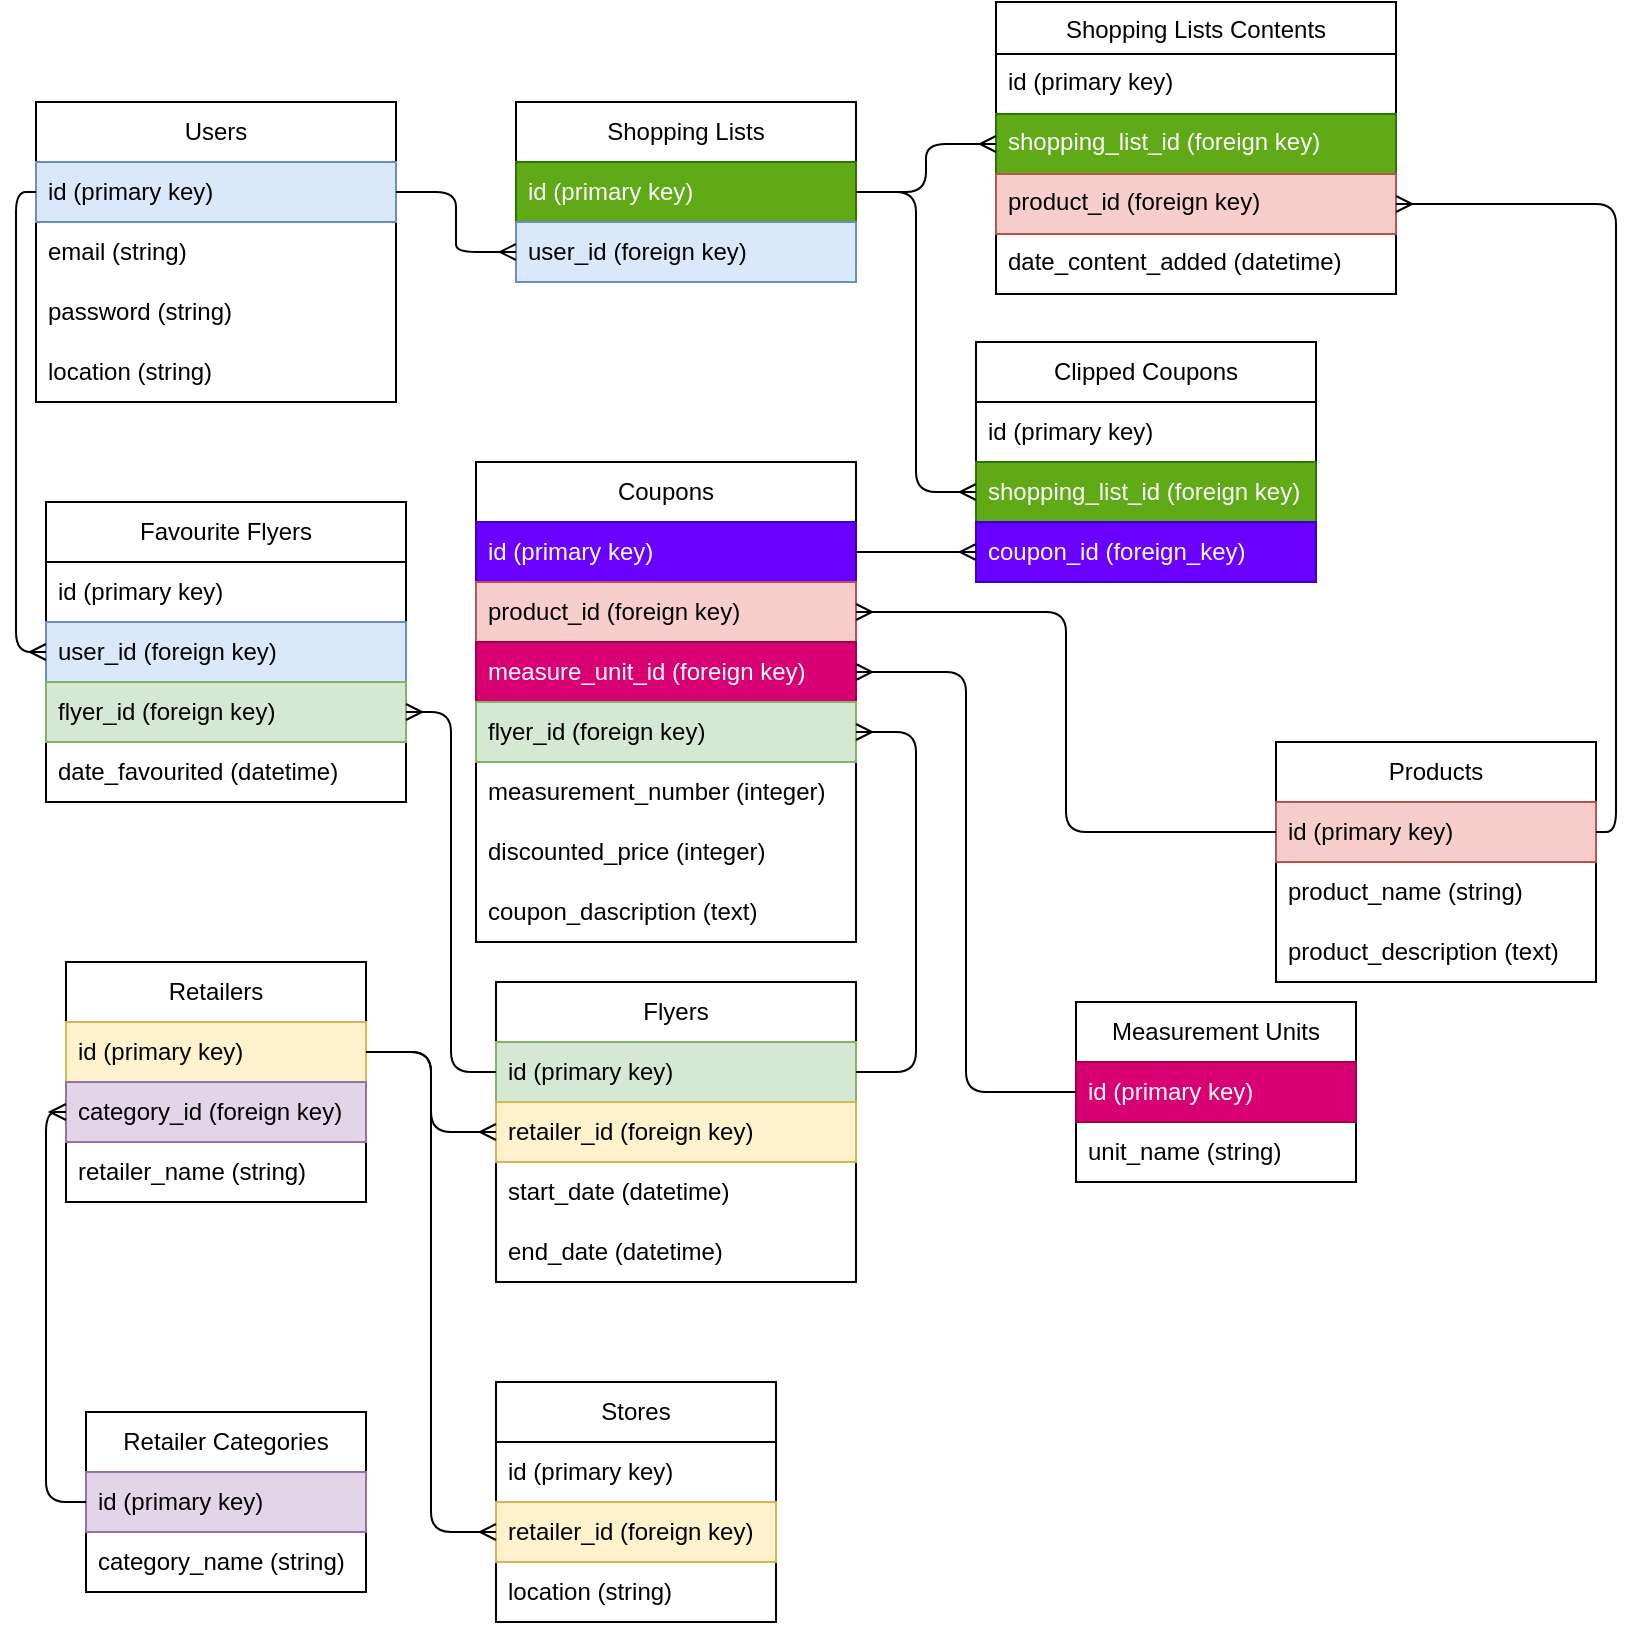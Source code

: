 <mxfile>
    <diagram id="q9Mi3_qwXIOw5pRcIQC4" name="Page-1">
        <mxGraphModel dx="839" dy="607" grid="1" gridSize="10" guides="1" tooltips="1" connect="1" arrows="1" fold="1" page="1" pageScale="1" pageWidth="850" pageHeight="1100" math="0" shadow="0">
            <root>
                <mxCell id="0"/>
                <mxCell id="1" parent="0"/>
                <mxCell id="2" value="Users" style="swimlane;fontStyle=0;childLayout=stackLayout;horizontal=1;startSize=30;horizontalStack=0;resizeParent=1;resizeParentMax=0;resizeLast=0;collapsible=1;marginBottom=0;whiteSpace=wrap;html=1;" parent="1" vertex="1">
                    <mxGeometry x="30" y="60" width="180" height="150" as="geometry"/>
                </mxCell>
                <mxCell id="3" value="id (primary key)" style="text;strokeColor=#6c8ebf;fillColor=#dae8fc;align=left;verticalAlign=middle;spacingLeft=4;spacingRight=4;overflow=hidden;points=[[0,0.5],[1,0.5]];portConstraint=eastwest;rotatable=0;whiteSpace=wrap;html=1;" parent="2" vertex="1">
                    <mxGeometry y="30" width="180" height="30" as="geometry"/>
                </mxCell>
                <mxCell id="4" value="email (string)" style="text;strokeColor=none;fillColor=none;align=left;verticalAlign=middle;spacingLeft=4;spacingRight=4;overflow=hidden;points=[[0,0.5],[1,0.5]];portConstraint=eastwest;rotatable=0;whiteSpace=wrap;html=1;" parent="2" vertex="1">
                    <mxGeometry y="60" width="180" height="30" as="geometry"/>
                </mxCell>
                <mxCell id="30" value="password (string)" style="text;strokeColor=none;fillColor=none;align=left;verticalAlign=middle;spacingLeft=4;spacingRight=4;overflow=hidden;points=[[0,0.5],[1,0.5]];portConstraint=eastwest;rotatable=0;whiteSpace=wrap;html=1;" parent="2" vertex="1">
                    <mxGeometry y="90" width="180" height="30" as="geometry"/>
                </mxCell>
                <mxCell id="31" value="location (string)" style="text;strokeColor=none;fillColor=none;align=left;verticalAlign=middle;spacingLeft=4;spacingRight=4;overflow=hidden;points=[[0,0.5],[1,0.5]];portConstraint=eastwest;rotatable=0;whiteSpace=wrap;html=1;" parent="2" vertex="1">
                    <mxGeometry y="120" width="180" height="30" as="geometry"/>
                </mxCell>
                <mxCell id="34" value="Shopping Lists" style="swimlane;fontStyle=0;childLayout=stackLayout;horizontal=1;startSize=30;horizontalStack=0;resizeParent=1;resizeParentMax=0;resizeLast=0;collapsible=1;marginBottom=0;whiteSpace=wrap;html=1;" parent="1" vertex="1">
                    <mxGeometry x="270" y="60" width="170" height="90" as="geometry"/>
                </mxCell>
                <mxCell id="35" value="id (primary key)" style="text;align=left;verticalAlign=middle;spacingLeft=4;spacingRight=4;overflow=hidden;points=[[0,0.5],[1,0.5]];portConstraint=eastwest;rotatable=0;whiteSpace=wrap;html=1;fillColor=#60a917;fontColor=#ffffff;strokeColor=#2D7600;" parent="34" vertex="1">
                    <mxGeometry y="30" width="170" height="30" as="geometry"/>
                </mxCell>
                <mxCell id="36" value="user_id (foreign key)" style="text;strokeColor=#6c8ebf;fillColor=#dae8fc;align=left;verticalAlign=middle;spacingLeft=4;spacingRight=4;overflow=hidden;points=[[0,0.5],[1,0.5]];portConstraint=eastwest;rotatable=0;whiteSpace=wrap;html=1;" parent="34" vertex="1">
                    <mxGeometry y="60" width="170" height="30" as="geometry"/>
                </mxCell>
                <mxCell id="45" value="" style="edgeStyle=entityRelationEdgeStyle;fontSize=12;html=1;endArrow=ERmany;entryX=0;entryY=0.5;entryDx=0;entryDy=0;exitX=1;exitY=0.5;exitDx=0;exitDy=0;" parent="1" source="3" target="36" edge="1">
                    <mxGeometry width="100" height="100" relative="1" as="geometry">
                        <mxPoint x="370" y="140" as="sourcePoint"/>
                        <mxPoint x="470" y="40" as="targetPoint"/>
                    </mxGeometry>
                </mxCell>
                <mxCell id="46" value="Retailers" style="swimlane;fontStyle=0;childLayout=stackLayout;horizontal=1;startSize=30;horizontalStack=0;resizeParent=1;resizeParentMax=0;resizeLast=0;collapsible=1;marginBottom=0;whiteSpace=wrap;html=1;" parent="1" vertex="1">
                    <mxGeometry x="45" y="490" width="150" height="120" as="geometry"/>
                </mxCell>
                <mxCell id="47" value="id (primary key)" style="text;strokeColor=#d6b656;fillColor=#fff2cc;align=left;verticalAlign=middle;spacingLeft=4;spacingRight=4;overflow=hidden;points=[[0,0.5],[1,0.5]];portConstraint=eastwest;rotatable=0;whiteSpace=wrap;html=1;" parent="46" vertex="1">
                    <mxGeometry y="30" width="150" height="30" as="geometry"/>
                </mxCell>
                <mxCell id="49" value="category_id (foreign key)" style="text;strokeColor=#9673a6;fillColor=#e1d5e7;align=left;verticalAlign=middle;spacingLeft=4;spacingRight=4;overflow=hidden;points=[[0,0.5],[1,0.5]];portConstraint=eastwest;rotatable=0;whiteSpace=wrap;html=1;" parent="46" vertex="1">
                    <mxGeometry y="60" width="150" height="30" as="geometry"/>
                </mxCell>
                <mxCell id="48" value="retailer_name (string)" style="text;strokeColor=none;fillColor=none;align=left;verticalAlign=middle;spacingLeft=4;spacingRight=4;overflow=hidden;points=[[0,0.5],[1,0.5]];portConstraint=eastwest;rotatable=0;whiteSpace=wrap;html=1;" parent="46" vertex="1">
                    <mxGeometry y="90" width="150" height="30" as="geometry"/>
                </mxCell>
                <mxCell id="52" value="Stores" style="swimlane;fontStyle=0;childLayout=stackLayout;horizontal=1;startSize=30;horizontalStack=0;resizeParent=1;resizeParentMax=0;resizeLast=0;collapsible=1;marginBottom=0;whiteSpace=wrap;html=1;" parent="1" vertex="1">
                    <mxGeometry x="260" y="700" width="140" height="120" as="geometry"/>
                </mxCell>
                <mxCell id="53" value="id (primary key)" style="text;align=left;verticalAlign=middle;spacingLeft=4;spacingRight=4;overflow=hidden;points=[[0,0.5],[1,0.5]];portConstraint=eastwest;rotatable=0;whiteSpace=wrap;html=1;" parent="52" vertex="1">
                    <mxGeometry y="30" width="140" height="30" as="geometry"/>
                </mxCell>
                <mxCell id="54" value="retailer_id (foreign key)" style="text;strokeColor=#d6b656;fillColor=#fff2cc;align=left;verticalAlign=middle;spacingLeft=4;spacingRight=4;overflow=hidden;points=[[0,0.5],[1,0.5]];portConstraint=eastwest;rotatable=0;whiteSpace=wrap;html=1;" parent="52" vertex="1">
                    <mxGeometry y="60" width="140" height="30" as="geometry"/>
                </mxCell>
                <mxCell id="55" value="location (string)" style="text;strokeColor=none;fillColor=none;align=left;verticalAlign=middle;spacingLeft=4;spacingRight=4;overflow=hidden;points=[[0,0.5],[1,0.5]];portConstraint=eastwest;rotatable=0;whiteSpace=wrap;html=1;" parent="52" vertex="1">
                    <mxGeometry y="90" width="140" height="30" as="geometry"/>
                </mxCell>
                <mxCell id="56" value="" style="edgeStyle=orthogonalEdgeStyle;fontSize=12;html=1;endArrow=ERmany;entryX=0;entryY=0.5;entryDx=0;entryDy=0;exitX=1;exitY=0.5;exitDx=0;exitDy=0;" parent="1" source="47" target="54" edge="1">
                    <mxGeometry width="100" height="100" relative="1" as="geometry">
                        <mxPoint x="370" y="450" as="sourcePoint"/>
                        <mxPoint x="470" y="350" as="targetPoint"/>
                    </mxGeometry>
                </mxCell>
                <mxCell id="57" value="Flyers" style="swimlane;fontStyle=0;childLayout=stackLayout;horizontal=1;startSize=30;horizontalStack=0;resizeParent=1;resizeParentMax=0;resizeLast=0;collapsible=1;marginBottom=0;whiteSpace=wrap;html=1;" parent="1" vertex="1">
                    <mxGeometry x="260" y="500" width="180" height="150" as="geometry"/>
                </mxCell>
                <mxCell id="58" value="id (primary key)" style="text;strokeColor=#82b366;fillColor=#d5e8d4;align=left;verticalAlign=middle;spacingLeft=4;spacingRight=4;overflow=hidden;points=[[0,0.5],[1,0.5]];portConstraint=eastwest;rotatable=0;whiteSpace=wrap;html=1;" parent="57" vertex="1">
                    <mxGeometry y="30" width="180" height="30" as="geometry"/>
                </mxCell>
                <mxCell id="59" value="retailer_id (foreign key)" style="text;strokeColor=#d6b656;fillColor=#fff2cc;align=left;verticalAlign=middle;spacingLeft=4;spacingRight=4;overflow=hidden;points=[[0,0.5],[1,0.5]];portConstraint=eastwest;rotatable=0;whiteSpace=wrap;html=1;" parent="57" vertex="1">
                    <mxGeometry y="60" width="180" height="30" as="geometry"/>
                </mxCell>
                <mxCell id="60" value="start_date (datetime)" style="text;strokeColor=none;fillColor=none;align=left;verticalAlign=middle;spacingLeft=4;spacingRight=4;overflow=hidden;points=[[0,0.5],[1,0.5]];portConstraint=eastwest;rotatable=0;whiteSpace=wrap;html=1;" parent="57" vertex="1">
                    <mxGeometry y="90" width="180" height="30" as="geometry"/>
                </mxCell>
                <mxCell id="80" value="end_date (datetime)" style="text;strokeColor=none;fillColor=none;align=left;verticalAlign=middle;spacingLeft=4;spacingRight=4;overflow=hidden;points=[[0,0.5],[1,0.5]];portConstraint=eastwest;rotatable=0;whiteSpace=wrap;html=1;" parent="57" vertex="1">
                    <mxGeometry y="120" width="180" height="30" as="geometry"/>
                </mxCell>
                <mxCell id="61" value="" style="edgeStyle=orthogonalEdgeStyle;fontSize=12;html=1;endArrow=ERmany;entryX=0;entryY=0.5;entryDx=0;entryDy=0;exitX=1;exitY=0.5;exitDx=0;exitDy=0;" parent="1" source="47" target="59" edge="1">
                    <mxGeometry width="100" height="100" relative="1" as="geometry">
                        <mxPoint x="370" y="440" as="sourcePoint"/>
                        <mxPoint x="470" y="340" as="targetPoint"/>
                    </mxGeometry>
                </mxCell>
                <mxCell id="75" value="Products" style="swimlane;fontStyle=0;childLayout=stackLayout;horizontal=1;startSize=30;horizontalStack=0;resizeParent=1;resizeParentMax=0;resizeLast=0;collapsible=1;marginBottom=0;whiteSpace=wrap;html=1;" parent="1" vertex="1">
                    <mxGeometry x="650" y="380" width="160" height="120" as="geometry"/>
                </mxCell>
                <mxCell id="76" value="id (primary key)" style="text;strokeColor=#b85450;fillColor=#f8cecc;align=left;verticalAlign=middle;spacingLeft=4;spacingRight=4;overflow=hidden;points=[[0,0.5],[1,0.5]];portConstraint=eastwest;rotatable=0;whiteSpace=wrap;html=1;" parent="75" vertex="1">
                    <mxGeometry y="30" width="160" height="30" as="geometry"/>
                </mxCell>
                <mxCell id="77" value="product_name (string)" style="text;strokeColor=none;fillColor=none;align=left;verticalAlign=middle;spacingLeft=4;spacingRight=4;overflow=hidden;points=[[0,0.5],[1,0.5]];portConstraint=eastwest;rotatable=0;whiteSpace=wrap;html=1;" parent="75" vertex="1">
                    <mxGeometry y="60" width="160" height="30" as="geometry"/>
                </mxCell>
                <mxCell id="79" value="product_description (text)" style="text;strokeColor=none;fillColor=none;align=left;verticalAlign=middle;spacingLeft=4;spacingRight=4;overflow=hidden;points=[[0,0.5],[1,0.5]];portConstraint=eastwest;rotatable=0;whiteSpace=wrap;html=1;" parent="75" vertex="1">
                    <mxGeometry y="90" width="160" height="30" as="geometry"/>
                </mxCell>
                <mxCell id="64" value="Coupons" style="swimlane;fontStyle=0;childLayout=stackLayout;horizontal=1;startSize=30;horizontalStack=0;resizeParent=1;resizeParentMax=0;resizeLast=0;collapsible=1;marginBottom=0;whiteSpace=wrap;html=1;" parent="1" vertex="1">
                    <mxGeometry x="250" y="240" width="190" height="240" as="geometry"/>
                </mxCell>
                <mxCell id="65" value="id (primary key)" style="text;strokeColor=#3700CC;fillColor=#6a00ff;align=left;verticalAlign=middle;spacingLeft=4;spacingRight=4;overflow=hidden;points=[[0,0.5],[1,0.5]];portConstraint=eastwest;rotatable=0;whiteSpace=wrap;html=1;fontColor=#ffffff;" parent="64" vertex="1">
                    <mxGeometry y="30" width="190" height="30" as="geometry"/>
                </mxCell>
                <mxCell id="74" value="product_id (foreign key)" style="text;strokeColor=#b85450;fillColor=#f8cecc;align=left;verticalAlign=middle;spacingLeft=4;spacingRight=4;overflow=hidden;points=[[0,0.5],[1,0.5]];portConstraint=eastwest;rotatable=0;whiteSpace=wrap;html=1;" parent="64" vertex="1">
                    <mxGeometry y="60" width="190" height="30" as="geometry"/>
                </mxCell>
                <mxCell id="109" value="measure_unit_id (foreign key)" style="text;strokeColor=#A50040;fillColor=#d80073;align=left;verticalAlign=middle;spacingLeft=4;spacingRight=4;overflow=hidden;points=[[0,0.5],[1,0.5]];portConstraint=eastwest;rotatable=0;whiteSpace=wrap;html=1;fontColor=#ffffff;" parent="64" vertex="1">
                    <mxGeometry y="90" width="190" height="30" as="geometry"/>
                </mxCell>
                <mxCell id="95" value="flyer_id (foreign key)" style="text;strokeColor=#82b366;fillColor=#d5e8d4;align=left;verticalAlign=middle;spacingLeft=4;spacingRight=4;overflow=hidden;points=[[0,0.5],[1,0.5]];portConstraint=eastwest;rotatable=0;whiteSpace=wrap;html=1;" parent="64" vertex="1">
                    <mxGeometry y="120" width="190" height="30" as="geometry"/>
                </mxCell>
                <mxCell id="111" value="measurement_number (integer)" style="text;strokeColor=none;fillColor=none;align=left;verticalAlign=middle;spacingLeft=4;spacingRight=4;overflow=hidden;points=[[0,0.5],[1,0.5]];portConstraint=eastwest;rotatable=0;whiteSpace=wrap;html=1;" parent="64" vertex="1">
                    <mxGeometry y="150" width="190" height="30" as="geometry"/>
                </mxCell>
                <mxCell id="97" value="discounted_price (integer)" style="text;strokeColor=none;fillColor=none;align=left;verticalAlign=middle;spacingLeft=4;spacingRight=4;overflow=hidden;points=[[0,0.5],[1,0.5]];portConstraint=eastwest;rotatable=0;whiteSpace=wrap;html=1;" parent="64" vertex="1">
                    <mxGeometry y="180" width="190" height="30" as="geometry"/>
                </mxCell>
                <mxCell id="110" value="coupon_dascription (text)" style="text;strokeColor=none;fillColor=none;align=left;verticalAlign=middle;spacingLeft=4;spacingRight=4;overflow=hidden;points=[[0,0.5],[1,0.5]];portConstraint=eastwest;rotatable=0;whiteSpace=wrap;html=1;" parent="64" vertex="1">
                    <mxGeometry y="210" width="190" height="30" as="geometry"/>
                </mxCell>
                <mxCell id="101" value="" style="edgeStyle=entityRelationEdgeStyle;fontSize=12;html=1;endArrow=ERmany;elbow=vertical;exitX=1;exitY=0.5;exitDx=0;exitDy=0;entryX=1;entryY=0.5;entryDx=0;entryDy=0;" parent="1" source="58" target="95" edge="1">
                    <mxGeometry width="100" height="100" relative="1" as="geometry">
                        <mxPoint x="370" y="530" as="sourcePoint"/>
                        <mxPoint x="470" y="430" as="targetPoint"/>
                    </mxGeometry>
                </mxCell>
                <mxCell id="102" value="Retailer Categories" style="swimlane;fontStyle=0;childLayout=stackLayout;horizontal=1;startSize=30;horizontalStack=0;resizeParent=1;resizeParentMax=0;resizeLast=0;collapsible=1;marginBottom=0;whiteSpace=wrap;html=1;" parent="1" vertex="1">
                    <mxGeometry x="55" y="715" width="140" height="90" as="geometry"/>
                </mxCell>
                <mxCell id="103" value="id (primary key)" style="text;strokeColor=#9673a6;fillColor=#e1d5e7;align=left;verticalAlign=middle;spacingLeft=4;spacingRight=4;overflow=hidden;points=[[0,0.5],[1,0.5]];portConstraint=eastwest;rotatable=0;whiteSpace=wrap;html=1;" parent="102" vertex="1">
                    <mxGeometry y="30" width="140" height="30" as="geometry"/>
                </mxCell>
                <mxCell id="104" value="category_name (string)" style="text;strokeColor=none;fillColor=none;align=left;verticalAlign=middle;spacingLeft=4;spacingRight=4;overflow=hidden;points=[[0,0.5],[1,0.5]];portConstraint=eastwest;rotatable=0;whiteSpace=wrap;html=1;" parent="102" vertex="1">
                    <mxGeometry y="60" width="140" height="30" as="geometry"/>
                </mxCell>
                <mxCell id="107" value="" style="edgeStyle=orthogonalEdgeStyle;fontSize=12;html=1;endArrow=ERmany;exitX=0;exitY=0.5;exitDx=0;exitDy=0;entryX=0;entryY=0.5;entryDx=0;entryDy=0;" parent="1" source="102" target="49" edge="1">
                    <mxGeometry width="100" height="100" relative="1" as="geometry">
                        <mxPoint x="370" y="490" as="sourcePoint"/>
                        <mxPoint x="30" y="420" as="targetPoint"/>
                    </mxGeometry>
                </mxCell>
                <mxCell id="112" value="Measurement Units" style="swimlane;fontStyle=0;childLayout=stackLayout;horizontal=1;startSize=30;horizontalStack=0;resizeParent=1;resizeParentMax=0;resizeLast=0;collapsible=1;marginBottom=0;whiteSpace=wrap;html=1;" parent="1" vertex="1">
                    <mxGeometry x="550" y="510" width="140" height="90" as="geometry"/>
                </mxCell>
                <mxCell id="113" value="id (primary key)" style="text;strokeColor=#A50040;fillColor=#d80073;align=left;verticalAlign=middle;spacingLeft=4;spacingRight=4;overflow=hidden;points=[[0,0.5],[1,0.5]];portConstraint=eastwest;rotatable=0;whiteSpace=wrap;html=1;fontColor=#ffffff;" parent="112" vertex="1">
                    <mxGeometry y="30" width="140" height="30" as="geometry"/>
                </mxCell>
                <mxCell id="114" value="unit_name (string)" style="text;strokeColor=none;fillColor=none;align=left;verticalAlign=middle;spacingLeft=4;spacingRight=4;overflow=hidden;points=[[0,0.5],[1,0.5]];portConstraint=eastwest;rotatable=0;whiteSpace=wrap;html=1;" parent="112" vertex="1">
                    <mxGeometry y="60" width="140" height="30" as="geometry"/>
                </mxCell>
                <mxCell id="117" value="" style="edgeStyle=orthogonalEdgeStyle;fontSize=12;html=1;endArrow=ERmany;entryX=1;entryY=0.5;entryDx=0;entryDy=0;exitX=0;exitY=0.5;exitDx=0;exitDy=0;" parent="1" source="112" target="109" edge="1">
                    <mxGeometry width="100" height="100" relative="1" as="geometry">
                        <mxPoint x="370" y="480" as="sourcePoint"/>
                        <mxPoint x="470" y="380" as="targetPoint"/>
                    </mxGeometry>
                </mxCell>
                <mxCell id="118" value="Clipped Coupons" style="swimlane;fontStyle=0;childLayout=stackLayout;horizontal=1;startSize=30;horizontalStack=0;resizeParent=1;resizeParentMax=0;resizeLast=0;collapsible=1;marginBottom=0;whiteSpace=wrap;html=1;" parent="1" vertex="1">
                    <mxGeometry x="500" y="180" width="170" height="120" as="geometry"/>
                </mxCell>
                <mxCell id="119" value="id (primary key)" style="text;strokeColor=none;fillColor=none;align=left;verticalAlign=middle;spacingLeft=4;spacingRight=4;overflow=hidden;points=[[0,0.5],[1,0.5]];portConstraint=eastwest;rotatable=0;whiteSpace=wrap;html=1;" parent="118" vertex="1">
                    <mxGeometry y="30" width="170" height="30" as="geometry"/>
                </mxCell>
                <mxCell id="120" value="shopping_list_id (foreign key)" style="text;strokeColor=#2D7600;fillColor=#60a917;align=left;verticalAlign=middle;spacingLeft=4;spacingRight=4;overflow=hidden;points=[[0,0.5],[1,0.5]];portConstraint=eastwest;rotatable=0;whiteSpace=wrap;html=1;fontColor=#ffffff;" parent="118" vertex="1">
                    <mxGeometry y="60" width="170" height="30" as="geometry"/>
                </mxCell>
                <mxCell id="121" value="coupon_id (foreign_key)" style="text;strokeColor=#3700CC;fillColor=#6a00ff;align=left;verticalAlign=middle;spacingLeft=4;spacingRight=4;overflow=hidden;points=[[0,0.5],[1,0.5]];portConstraint=eastwest;rotatable=0;whiteSpace=wrap;html=1;fontColor=#ffffff;" parent="118" vertex="1">
                    <mxGeometry y="90" width="170" height="30" as="geometry"/>
                </mxCell>
                <mxCell id="122" value="" style="edgeStyle=entityRelationEdgeStyle;fontSize=12;html=1;endArrow=ERmany;exitX=1;exitY=0.5;exitDx=0;exitDy=0;entryX=0;entryY=0.5;entryDx=0;entryDy=0;" parent="1" source="35" target="120" edge="1">
                    <mxGeometry width="100" height="100" relative="1" as="geometry">
                        <mxPoint x="370" y="380" as="sourcePoint"/>
                        <mxPoint x="510" y="130" as="targetPoint"/>
                    </mxGeometry>
                </mxCell>
                <mxCell id="124" value="" style="fontSize=12;html=1;endArrow=ERmany;entryX=0;entryY=0.5;entryDx=0;entryDy=0;" parent="1" target="121" edge="1">
                    <mxGeometry width="100" height="100" relative="1" as="geometry">
                        <mxPoint x="440" y="285" as="sourcePoint"/>
                        <mxPoint x="470" y="280" as="targetPoint"/>
                    </mxGeometry>
                </mxCell>
                <mxCell id="125" value="Shopping Lists Contents" style="swimlane;fontStyle=0;childLayout=stackLayout;horizontal=1;startSize=26;horizontalStack=0;resizeParent=1;resizeParentMax=0;resizeLast=0;collapsible=1;marginBottom=0;align=center;fontSize=12;" parent="1" vertex="1">
                    <mxGeometry x="510" y="10" width="200" height="146" as="geometry"/>
                </mxCell>
                <mxCell id="126" value="id (primary key)" style="text;strokeColor=none;fillColor=none;spacingLeft=4;spacingRight=4;overflow=hidden;rotatable=0;points=[[0,0.5],[1,0.5]];portConstraint=eastwest;fontSize=12;" parent="125" vertex="1">
                    <mxGeometry y="26" width="200" height="30" as="geometry"/>
                </mxCell>
                <mxCell id="127" value="shopping_list_id (foreign key)" style="text;strokeColor=#2D7600;fillColor=#60a917;spacingLeft=4;spacingRight=4;overflow=hidden;rotatable=0;points=[[0,0.5],[1,0.5]];portConstraint=eastwest;fontSize=12;fontColor=#ffffff;" parent="125" vertex="1">
                    <mxGeometry y="56" width="200" height="30" as="geometry"/>
                </mxCell>
                <mxCell id="128" value="product_id (foreign key)" style="text;strokeColor=#b85450;fillColor=#f8cecc;spacingLeft=4;spacingRight=4;overflow=hidden;rotatable=0;points=[[0,0.5],[1,0.5]];portConstraint=eastwest;fontSize=12;" parent="125" vertex="1">
                    <mxGeometry y="86" width="200" height="30" as="geometry"/>
                </mxCell>
                <mxCell id="131" value="date_content_added (datetime)" style="text;strokeColor=none;fillColor=none;spacingLeft=4;spacingRight=4;overflow=hidden;rotatable=0;points=[[0,0.5],[1,0.5]];portConstraint=eastwest;fontSize=12;" parent="125" vertex="1">
                    <mxGeometry y="116" width="200" height="30" as="geometry"/>
                </mxCell>
                <mxCell id="129" value="" style="edgeStyle=orthogonalEdgeStyle;fontSize=12;html=1;endArrow=ERmany;entryX=0;entryY=0.5;entryDx=0;entryDy=0;exitX=1;exitY=0.5;exitDx=0;exitDy=0;" parent="1" source="35" target="127" edge="1">
                    <mxGeometry width="100" height="100" relative="1" as="geometry">
                        <mxPoint x="370" y="380" as="sourcePoint"/>
                        <mxPoint x="470" y="280" as="targetPoint"/>
                    </mxGeometry>
                </mxCell>
                <mxCell id="132" value="Favourite Flyers" style="swimlane;fontStyle=0;childLayout=stackLayout;horizontal=1;startSize=30;horizontalStack=0;resizeParent=1;resizeParentMax=0;resizeLast=0;collapsible=1;marginBottom=0;whiteSpace=wrap;html=1;" parent="1" vertex="1">
                    <mxGeometry x="35" y="260" width="180" height="150" as="geometry"/>
                </mxCell>
                <mxCell id="133" value="id (primary key)" style="text;strokeColor=none;fillColor=none;align=left;verticalAlign=middle;spacingLeft=4;spacingRight=4;overflow=hidden;points=[[0,0.5],[1,0.5]];portConstraint=eastwest;rotatable=0;whiteSpace=wrap;html=1;" parent="132" vertex="1">
                    <mxGeometry y="30" width="180" height="30" as="geometry"/>
                </mxCell>
                <mxCell id="134" value="user_id (foreign key)" style="text;strokeColor=#6c8ebf;fillColor=#dae8fc;align=left;verticalAlign=middle;spacingLeft=4;spacingRight=4;overflow=hidden;points=[[0,0.5],[1,0.5]];portConstraint=eastwest;rotatable=0;whiteSpace=wrap;html=1;" parent="132" vertex="1">
                    <mxGeometry y="60" width="180" height="30" as="geometry"/>
                </mxCell>
                <mxCell id="135" value="flyer_id (foreign key)" style="text;strokeColor=#82b366;fillColor=#d5e8d4;align=left;verticalAlign=middle;spacingLeft=4;spacingRight=4;overflow=hidden;points=[[0,0.5],[1,0.5]];portConstraint=eastwest;rotatable=0;whiteSpace=wrap;html=1;" parent="132" vertex="1">
                    <mxGeometry y="90" width="180" height="30" as="geometry"/>
                </mxCell>
                <mxCell id="145" value="date_favourited (datetime)" style="text;strokeColor=none;fillColor=none;align=left;verticalAlign=middle;spacingLeft=4;spacingRight=4;overflow=hidden;points=[[0,0.5],[1,0.5]];portConstraint=eastwest;rotatable=0;whiteSpace=wrap;html=1;" vertex="1" parent="132">
                    <mxGeometry y="120" width="180" height="30" as="geometry"/>
                </mxCell>
                <mxCell id="136" value="" style="edgeStyle=orthogonalEdgeStyle;fontSize=12;html=1;endArrow=ERmany;entryX=0;entryY=0.5;entryDx=0;entryDy=0;exitX=0;exitY=0.5;exitDx=0;exitDy=0;" parent="1" source="3" target="134" edge="1">
                    <mxGeometry width="100" height="100" relative="1" as="geometry">
                        <mxPoint x="370" y="570" as="sourcePoint"/>
                        <mxPoint x="470" y="470" as="targetPoint"/>
                    </mxGeometry>
                </mxCell>
                <mxCell id="143" value="" style="edgeStyle=orthogonalEdgeStyle;fontSize=12;html=1;endArrow=ERmany;entryX=1;entryY=0.5;entryDx=0;entryDy=0;exitX=0;exitY=0.5;exitDx=0;exitDy=0;" parent="1" source="76" target="74" edge="1">
                    <mxGeometry width="100" height="100" relative="1" as="geometry">
                        <mxPoint x="370" y="570" as="sourcePoint"/>
                        <mxPoint x="470" y="470" as="targetPoint"/>
                    </mxGeometry>
                </mxCell>
                <mxCell id="144" value="" style="edgeStyle=orthogonalEdgeStyle;fontSize=12;html=1;endArrow=ERmany;entryX=1;entryY=0.5;entryDx=0;entryDy=0;exitX=1;exitY=0.5;exitDx=0;exitDy=0;" parent="1" source="76" target="128" edge="1">
                    <mxGeometry width="100" height="100" relative="1" as="geometry">
                        <mxPoint x="370" y="470" as="sourcePoint"/>
                        <mxPoint x="470" y="370" as="targetPoint"/>
                    </mxGeometry>
                </mxCell>
                <mxCell id="146" value="" style="edgeStyle=orthogonalEdgeStyle;fontSize=12;html=1;endArrow=ERmany;entryX=1;entryY=0.5;entryDx=0;entryDy=0;exitX=0;exitY=0.5;exitDx=0;exitDy=0;" edge="1" parent="1" source="58" target="135">
                    <mxGeometry width="100" height="100" relative="1" as="geometry">
                        <mxPoint x="370" y="450" as="sourcePoint"/>
                        <mxPoint x="470" y="350" as="targetPoint"/>
                    </mxGeometry>
                </mxCell>
            </root>
        </mxGraphModel>
    </diagram>
</mxfile>